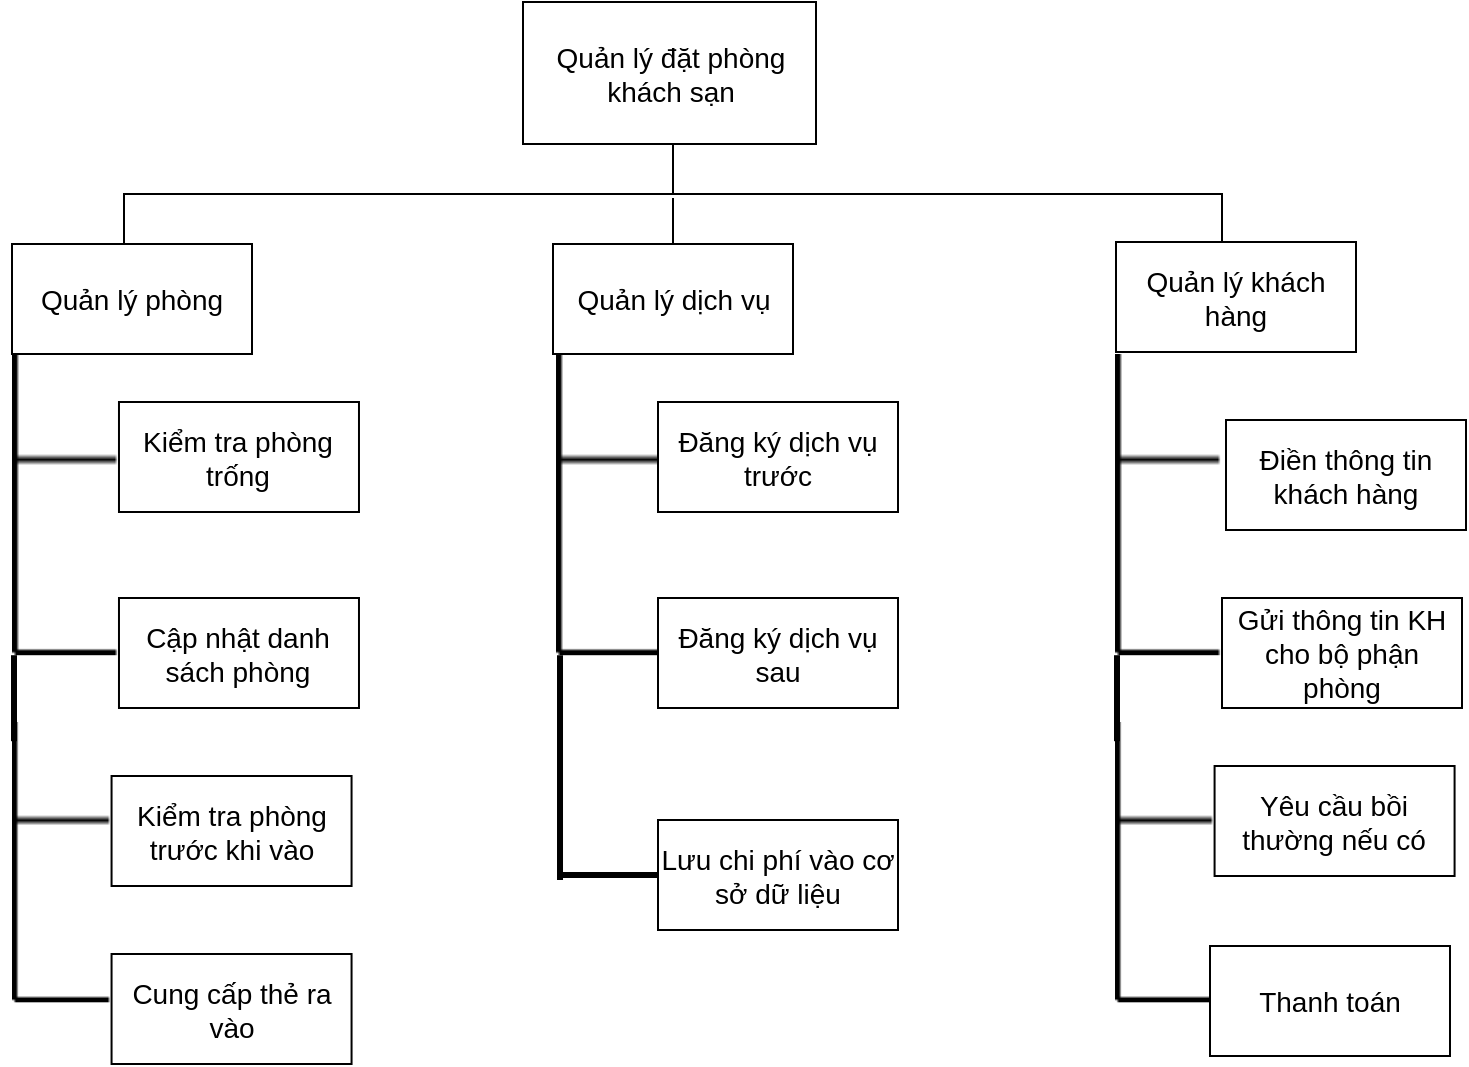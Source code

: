 <mxfile version="24.2.1" type="github">
  <diagram name="Trang-1" id="u6AFii0J1AGzfqg-02fW">
    <mxGraphModel dx="1113" dy="472" grid="0" gridSize="10" guides="1" tooltips="1" connect="1" arrows="1" fold="1" page="1" pageScale="1" pageWidth="1654" pageHeight="2336" math="0" shadow="0">
      <root>
        <mxCell id="0" />
        <mxCell id="1" parent="0" />
        <mxCell id="DikC6y5VubVPNoohQmqa-1" value="Quản lý đặt phòng khách sạn" style="rounded=0;whiteSpace=wrap;html=1;fontSize=14;strokeWidth=1;" vertex="1" parent="1">
          <mxGeometry x="421.5" y="41" width="146.5" height="71" as="geometry" />
        </mxCell>
        <mxCell id="DikC6y5VubVPNoohQmqa-5" value="" style="strokeWidth=1;html=1;shape=mxgraph.flowchart.annotation_2;align=left;labelPosition=right;pointerEvents=1;direction=south;fontSize=14;" vertex="1" parent="1">
          <mxGeometry x="222" y="112" width="549" height="50" as="geometry" />
        </mxCell>
        <mxCell id="DikC6y5VubVPNoohQmqa-6" value="Quản lý phòng" style="rounded=0;whiteSpace=wrap;html=1;fontSize=14;strokeWidth=1;" vertex="1" parent="1">
          <mxGeometry x="166" y="162" width="120" height="55" as="geometry" />
        </mxCell>
        <mxCell id="DikC6y5VubVPNoohQmqa-8" value="Quản lý khách hàng" style="rounded=0;whiteSpace=wrap;html=1;fontSize=14;strokeWidth=1;" vertex="1" parent="1">
          <mxGeometry x="718" y="161" width="120" height="55" as="geometry" />
        </mxCell>
        <mxCell id="DikC6y5VubVPNoohQmqa-40" value="" style="edgeStyle=orthogonalEdgeStyle;rounded=0;orthogonalLoop=1;jettySize=auto;html=1;" edge="1" parent="1" source="DikC6y5VubVPNoohQmqa-9" target="DikC6y5VubVPNoohQmqa-5">
          <mxGeometry relative="1" as="geometry" />
        </mxCell>
        <mxCell id="DikC6y5VubVPNoohQmqa-9" value="Quản lý dịch vụ" style="rounded=0;whiteSpace=wrap;html=1;fontSize=14;strokeWidth=1;" vertex="1" parent="1">
          <mxGeometry x="436.5" y="162" width="120" height="55" as="geometry" />
        </mxCell>
        <mxCell id="DikC6y5VubVPNoohQmqa-10" style="edgeStyle=orthogonalEdgeStyle;rounded=0;orthogonalLoop=1;jettySize=auto;html=1;exitX=1;exitY=0.5;exitDx=0;exitDy=0;exitPerimeter=0;fontSize=14;strokeWidth=1;" edge="1" parent="1" source="DikC6y5VubVPNoohQmqa-5" target="DikC6y5VubVPNoohQmqa-5">
          <mxGeometry relative="1" as="geometry" />
        </mxCell>
        <mxCell id="DikC6y5VubVPNoohQmqa-14" value="" style="line;strokeWidth=1;direction=south;html=1;fontSize=14;" vertex="1" parent="1">
          <mxGeometry x="491.5" y="139" width="10" height="22" as="geometry" />
        </mxCell>
        <mxCell id="DikC6y5VubVPNoohQmqa-16" value="Kiểm tra phòng trống" style="rounded=0;whiteSpace=wrap;html=1;fontSize=14;strokeWidth=1;" vertex="1" parent="1">
          <mxGeometry x="219.49" y="241" width="120" height="55" as="geometry" />
        </mxCell>
        <mxCell id="DikC6y5VubVPNoohQmqa-17" value="Cập nhật danh sách phòng" style="rounded=0;whiteSpace=wrap;html=1;fontSize=14;strokeWidth=1;" vertex="1" parent="1">
          <mxGeometry x="219.49" y="339" width="120" height="55" as="geometry" />
        </mxCell>
        <mxCell id="DikC6y5VubVPNoohQmqa-18" value="Cung cấp thẻ ra vào" style="rounded=0;whiteSpace=wrap;html=1;fontSize=14;strokeWidth=1;" vertex="1" parent="1">
          <mxGeometry x="215.78" y="517" width="120" height="55" as="geometry" />
        </mxCell>
        <mxCell id="DikC6y5VubVPNoohQmqa-19" value="Kiểm tra phòng trước khi vào" style="rounded=0;whiteSpace=wrap;html=1;fontSize=14;strokeWidth=1;" vertex="1" parent="1">
          <mxGeometry x="215.78" y="428" width="120" height="55" as="geometry" />
        </mxCell>
        <mxCell id="DikC6y5VubVPNoohQmqa-20" value="" style="shape=image;verticalLabelPosition=bottom;labelBackgroundColor=default;verticalAlign=top;aspect=fixed;imageAspect=0;image=data:image/png,iVBORw0KGgoAAAANSUhEUgAAACYAAABrCAMAAAAsJQAuAAAAAXNSR0IArs4c6QAAAARnQU1BAACxjwv8YQUAAAAJUExURQAAAAAAAAAAAINj6cAAAAACdFJOUwCAmytOGAAAAAlwSFlzAAAXEQAAFxEByibzPwAAAERJREFUWEftzTEKACAQA8Ez/3+0CFZb6AmWO/WSVFIdZmAGZmAGZpCMu5U1PKzt9zMzMAMzMAMzMAMzMAMz+J019LrUBK6qAsN3lfwSAAAAAElFTkSuQmCC;fontSize=14;strokeWidth=1;" vertex="1" parent="1">
          <mxGeometry x="166" y="217" width="53.49" height="150.6" as="geometry" />
        </mxCell>
        <mxCell id="DikC6y5VubVPNoohQmqa-21" value="" style="shape=image;verticalLabelPosition=bottom;labelBackgroundColor=default;verticalAlign=top;aspect=fixed;imageAspect=0;image=data:image/png,iVBORw0KGgoAAAANSUhEUgAAACYAAABrCAMAAAAsJQAuAAAAAXNSR0IArs4c6QAAAARnQU1BAACxjwv8YQUAAAAJUExURQAAAAAAAAAAAINj6cAAAAACdFJOUwCAmytOGAAAAAlwSFlzAAAXEQAAFxEByibzPwAAAERJREFUWEftzTEKACAQA8Ez/3+0CFZb6AmWO/WSVFIdZmAGZmAGZpCMu5U1PKzt9zMzMAMzMAMzMAMzMAMz+J019LrUBK6qAsN3lfwSAAAAAElFTkSuQmCC;fontSize=14;strokeWidth=1;" vertex="1" parent="1">
          <mxGeometry x="166" y="401" width="49.78" height="140.15" as="geometry" />
        </mxCell>
        <mxCell id="DikC6y5VubVPNoohQmqa-22" value="" style="line;strokeWidth=3;direction=south;html=1;perimeter=backbonePerimeter;points=[];outlineConnect=0;fontSize=14;" vertex="1" parent="1">
          <mxGeometry x="162" y="367.6" width="10" height="43" as="geometry" />
        </mxCell>
        <mxCell id="DikC6y5VubVPNoohQmqa-23" value="" style="shape=image;verticalLabelPosition=bottom;labelBackgroundColor=default;verticalAlign=top;aspect=fixed;imageAspect=0;image=data:image/png,iVBORw0KGgoAAAANSUhEUgAAACYAAABrCAMAAAAsJQAuAAAAAXNSR0IArs4c6QAAAARnQU1BAACxjwv8YQUAAAAJUExURQAAAAAAAAAAAINj6cAAAAACdFJOUwCAmytOGAAAAAlwSFlzAAAXEQAAFxEByibzPwAAAERJREFUWEftzTEKACAQA8Ez/3+0CFZb6AmWO/WSVFIdZmAGZmAGZpCMu5U1PKzt9zMzMAMzMAMzMAMzMAMz+J019LrUBK6qAsN3lfwSAAAAAElFTkSuQmCC;fontSize=14;strokeWidth=1;" vertex="1" parent="1">
          <mxGeometry x="438.01" y="217" width="53.49" height="150.6" as="geometry" />
        </mxCell>
        <mxCell id="DikC6y5VubVPNoohQmqa-25" value="" style="line;strokeWidth=3;direction=south;html=1;perimeter=backbonePerimeter;points=[];outlineConnect=0;fontSize=14;" vertex="1" parent="1">
          <mxGeometry x="434.01" y="367.6" width="11.99" height="112.4" as="geometry" />
        </mxCell>
        <mxCell id="DikC6y5VubVPNoohQmqa-26" value="" style="shape=image;verticalLabelPosition=bottom;labelBackgroundColor=default;verticalAlign=top;aspect=fixed;imageAspect=0;image=data:image/png,iVBORw0KGgoAAAANSUhEUgAAACYAAABrCAMAAAAsJQAuAAAAAXNSR0IArs4c6QAAAARnQU1BAACxjwv8YQUAAAAJUExURQAAAAAAAAAAAINj6cAAAAACdFJOUwCAmytOGAAAAAlwSFlzAAAXEQAAFxEByibzPwAAAERJREFUWEftzTEKACAQA8Ez/3+0CFZb6AmWO/WSVFIdZmAGZmAGZpCMu5U1PKzt9zMzMAMzMAMzMAMzMAMz+J019LrUBK6qAsN3lfwSAAAAAElFTkSuQmCC;fontSize=14;strokeWidth=1;" vertex="1" parent="1">
          <mxGeometry x="717.51" y="217" width="53.49" height="150.6" as="geometry" />
        </mxCell>
        <mxCell id="DikC6y5VubVPNoohQmqa-27" value="" style="shape=image;verticalLabelPosition=bottom;labelBackgroundColor=default;verticalAlign=top;aspect=fixed;imageAspect=0;image=data:image/png,iVBORw0KGgoAAAANSUhEUgAAACYAAABrCAMAAAAsJQAuAAAAAXNSR0IArs4c6QAAAARnQU1BAACxjwv8YQUAAAAJUExURQAAAAAAAAAAAINj6cAAAAACdFJOUwCAmytOGAAAAAlwSFlzAAAXEQAAFxEByibzPwAAAERJREFUWEftzTEKACAQA8Ez/3+0CFZb6AmWO/WSVFIdZmAGZmAGZpCMu5U1PKzt9zMzMAMzMAMzMAMzMAMz+J019LrUBK6qAsN3lfwSAAAAAElFTkSuQmCC;fontSize=14;strokeWidth=1;" vertex="1" parent="1">
          <mxGeometry x="717.51" y="401" width="49.78" height="140.15" as="geometry" />
        </mxCell>
        <mxCell id="DikC6y5VubVPNoohQmqa-28" value="" style="line;strokeWidth=3;direction=south;html=1;perimeter=backbonePerimeter;points=[];outlineConnect=0;fontSize=14;" vertex="1" parent="1">
          <mxGeometry x="713.51" y="367.6" width="10" height="43" as="geometry" />
        </mxCell>
        <mxCell id="DikC6y5VubVPNoohQmqa-29" value="" style="line;strokeWidth=3;html=1;perimeter=backbonePerimeter;points=[];outlineConnect=0;fontSize=14;" vertex="1" parent="1">
          <mxGeometry x="440.01" y="472.5" width="48.99" height="10" as="geometry" />
        </mxCell>
        <mxCell id="DikC6y5VubVPNoohQmqa-30" value="Lưu chi phí vào cơ sở dữ liệu" style="rounded=0;whiteSpace=wrap;html=1;fontSize=14;strokeWidth=1;" vertex="1" parent="1">
          <mxGeometry x="489" y="450" width="120" height="55" as="geometry" />
        </mxCell>
        <mxCell id="DikC6y5VubVPNoohQmqa-31" value="Đăng ký dịch vụ sau" style="rounded=0;whiteSpace=wrap;html=1;fontSize=14;strokeWidth=1;" vertex="1" parent="1">
          <mxGeometry x="489" y="339" width="120" height="55" as="geometry" />
        </mxCell>
        <mxCell id="DikC6y5VubVPNoohQmqa-32" value="Đăng ký dịch vụ trước" style="rounded=0;whiteSpace=wrap;html=1;fontSize=14;strokeWidth=1;" vertex="1" parent="1">
          <mxGeometry x="489" y="241" width="120" height="55" as="geometry" />
        </mxCell>
        <mxCell id="DikC6y5VubVPNoohQmqa-34" value="Điền thông tin khách hàng" style="rounded=0;whiteSpace=wrap;html=1;fontSize=14;strokeWidth=1;" vertex="1" parent="1">
          <mxGeometry x="773" y="250" width="120" height="55" as="geometry" />
        </mxCell>
        <mxCell id="DikC6y5VubVPNoohQmqa-35" value="Gửi thông tin KH cho bộ phận phòng" style="rounded=0;whiteSpace=wrap;html=1;fontSize=14;strokeWidth=1;" vertex="1" parent="1">
          <mxGeometry x="771" y="339" width="120" height="55" as="geometry" />
        </mxCell>
        <mxCell id="DikC6y5VubVPNoohQmqa-36" value="Yêu cầu bồi thường nếu có" style="rounded=0;whiteSpace=wrap;html=1;fontSize=14;strokeWidth=1;" vertex="1" parent="1">
          <mxGeometry x="767.29" y="423" width="120" height="55" as="geometry" />
        </mxCell>
        <mxCell id="DikC6y5VubVPNoohQmqa-37" value="Thanh toán" style="rounded=0;whiteSpace=wrap;html=1;fontSize=14;strokeWidth=1;" vertex="1" parent="1">
          <mxGeometry x="765" y="513" width="120" height="55" as="geometry" />
        </mxCell>
      </root>
    </mxGraphModel>
  </diagram>
</mxfile>
